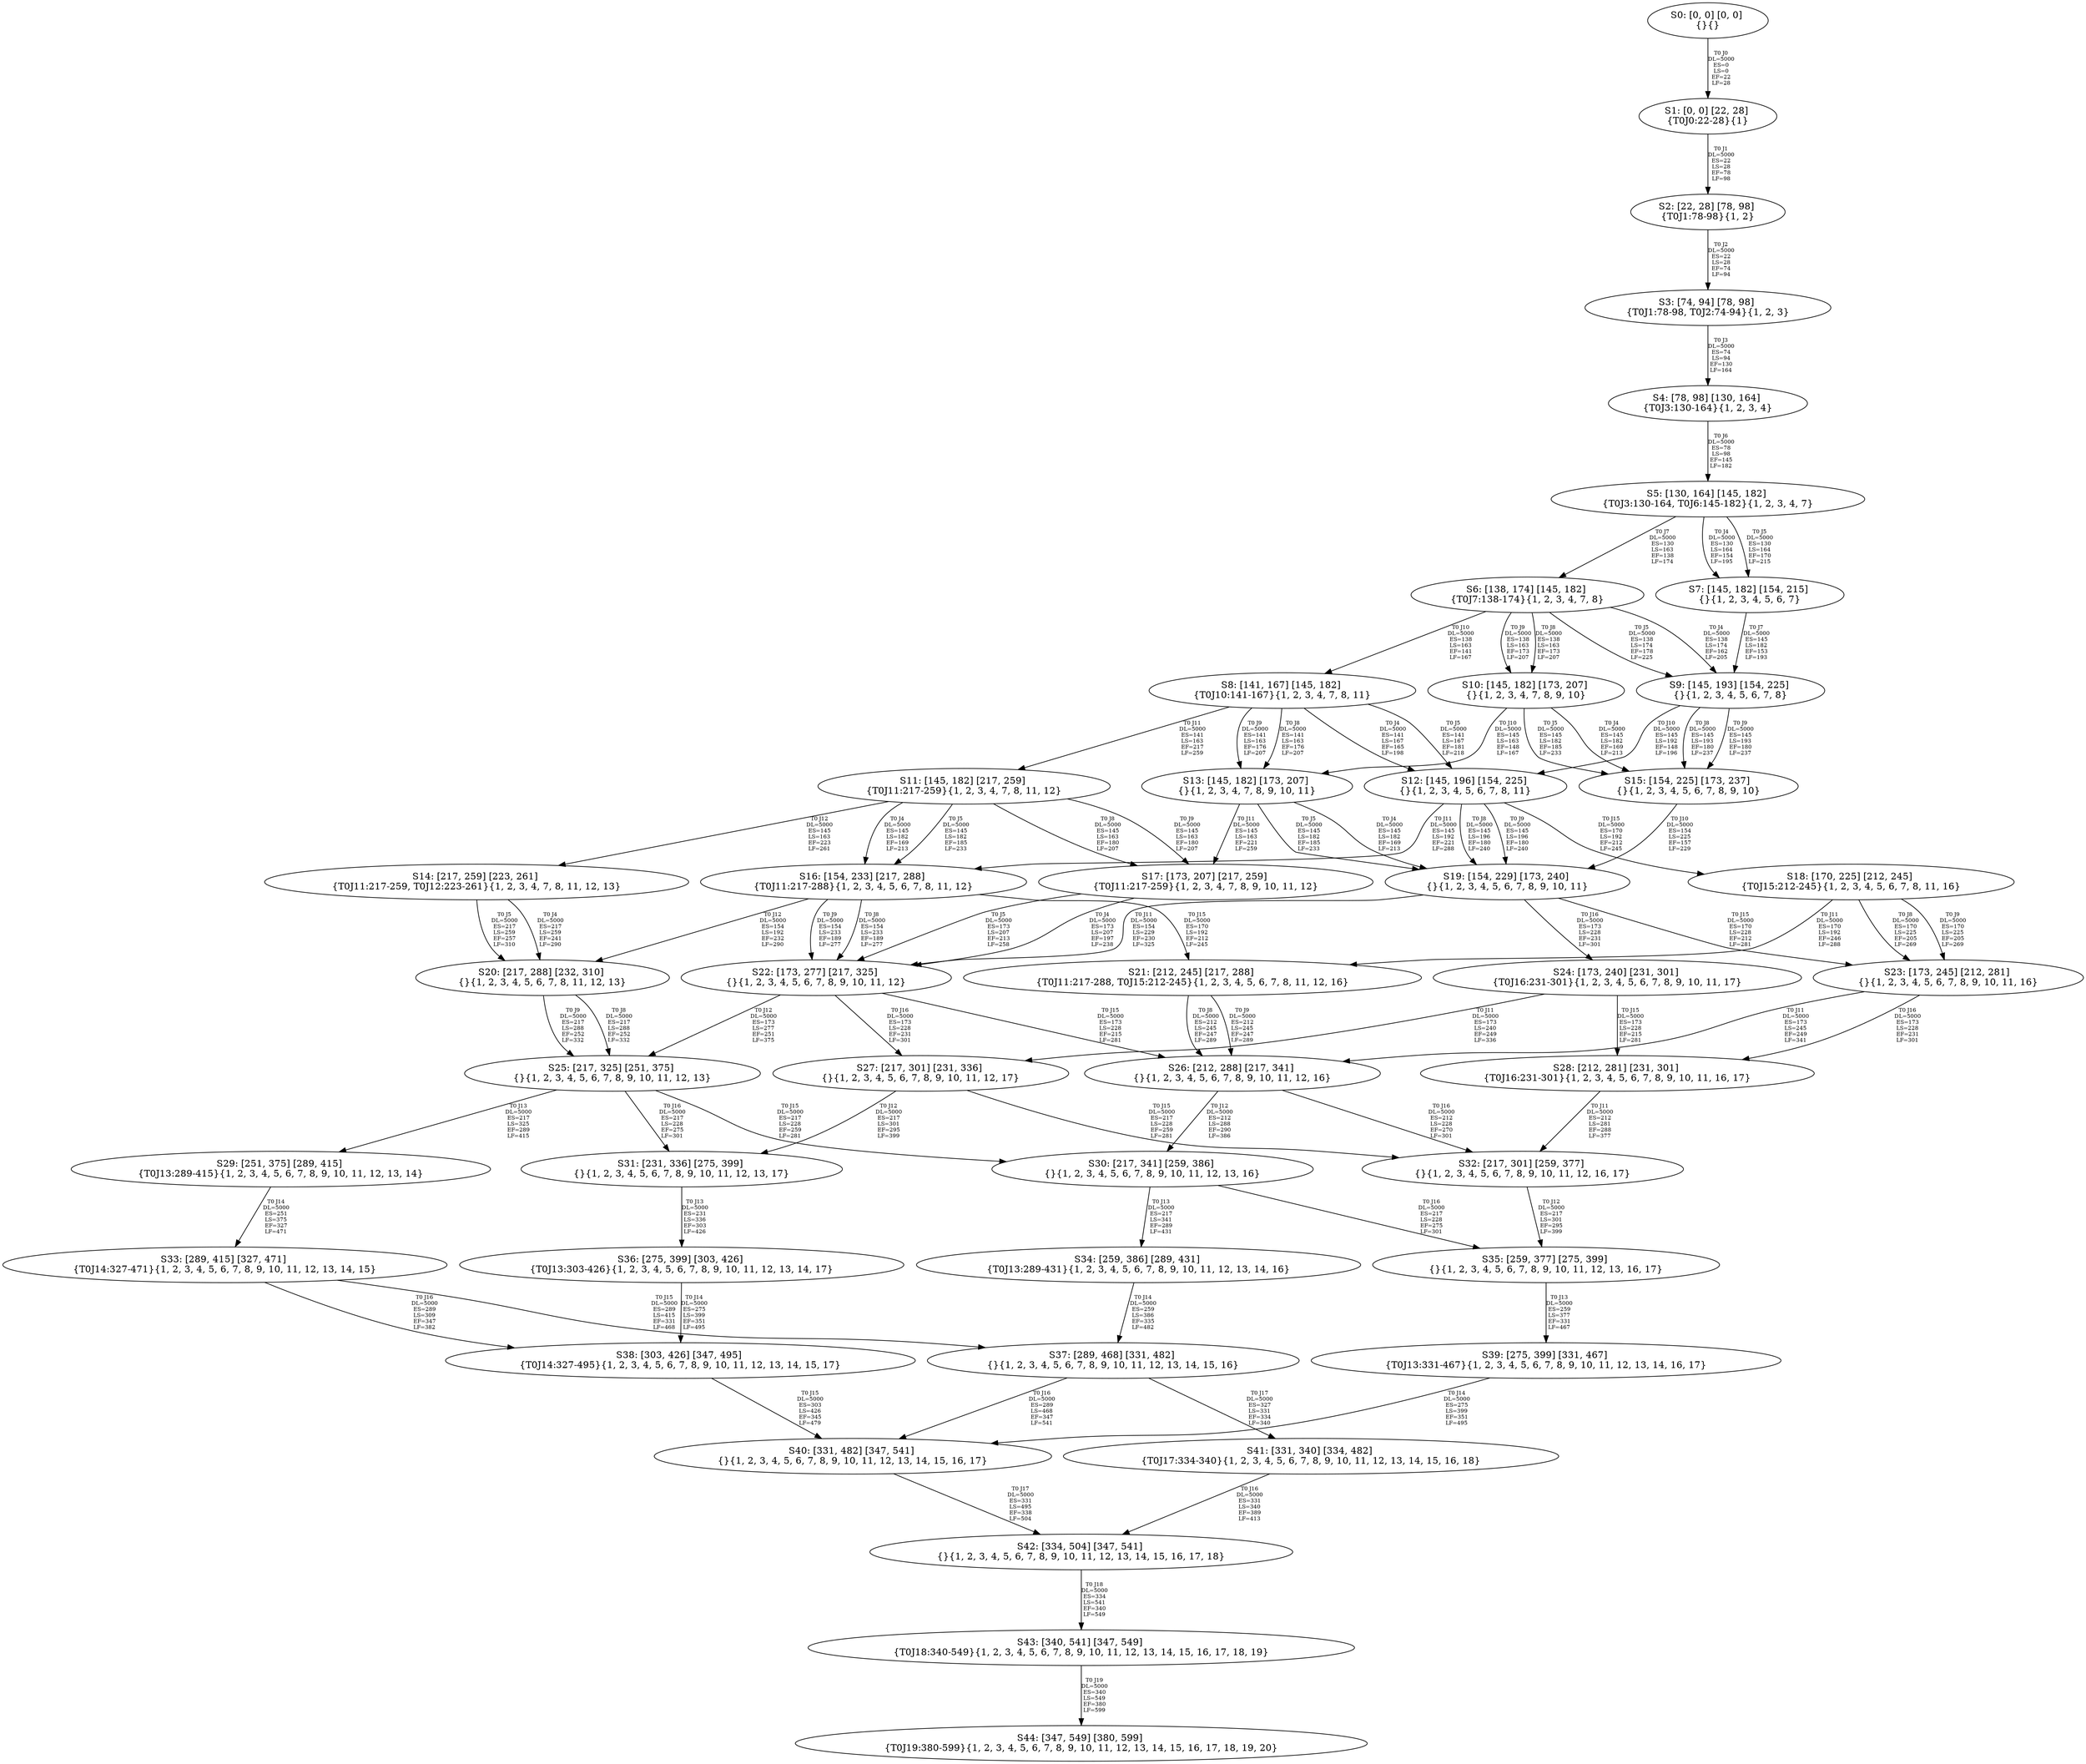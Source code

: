 digraph {
	S0[label="S0: [0, 0] [0, 0] \n{}{}"];
	S1[label="S1: [0, 0] [22, 28] \n{T0J0:22-28}{1}"];
	S2[label="S2: [22, 28] [78, 98] \n{T0J1:78-98}{1, 2}"];
	S3[label="S3: [74, 94] [78, 98] \n{T0J1:78-98, T0J2:74-94}{1, 2, 3}"];
	S4[label="S4: [78, 98] [130, 164] \n{T0J3:130-164}{1, 2, 3, 4}"];
	S5[label="S5: [130, 164] [145, 182] \n{T0J3:130-164, T0J6:145-182}{1, 2, 3, 4, 7}"];
	S6[label="S6: [138, 174] [145, 182] \n{T0J7:138-174}{1, 2, 3, 4, 7, 8}"];
	S7[label="S7: [145, 182] [154, 215] \n{}{1, 2, 3, 4, 5, 6, 7}"];
	S8[label="S8: [141, 167] [145, 182] \n{T0J10:141-167}{1, 2, 3, 4, 7, 8, 11}"];
	S9[label="S9: [145, 193] [154, 225] \n{}{1, 2, 3, 4, 5, 6, 7, 8}"];
	S10[label="S10: [145, 182] [173, 207] \n{}{1, 2, 3, 4, 7, 8, 9, 10}"];
	S11[label="S11: [145, 182] [217, 259] \n{T0J11:217-259}{1, 2, 3, 4, 7, 8, 11, 12}"];
	S12[label="S12: [145, 196] [154, 225] \n{}{1, 2, 3, 4, 5, 6, 7, 8, 11}"];
	S13[label="S13: [145, 182] [173, 207] \n{}{1, 2, 3, 4, 7, 8, 9, 10, 11}"];
	S14[label="S14: [217, 259] [223, 261] \n{T0J11:217-259, T0J12:223-261}{1, 2, 3, 4, 7, 8, 11, 12, 13}"];
	S15[label="S15: [154, 225] [173, 237] \n{}{1, 2, 3, 4, 5, 6, 7, 8, 9, 10}"];
	S16[label="S16: [154, 233] [217, 288] \n{T0J11:217-288}{1, 2, 3, 4, 5, 6, 7, 8, 11, 12}"];
	S17[label="S17: [173, 207] [217, 259] \n{T0J11:217-259}{1, 2, 3, 4, 7, 8, 9, 10, 11, 12}"];
	S18[label="S18: [170, 225] [212, 245] \n{T0J15:212-245}{1, 2, 3, 4, 5, 6, 7, 8, 11, 16}"];
	S19[label="S19: [154, 229] [173, 240] \n{}{1, 2, 3, 4, 5, 6, 7, 8, 9, 10, 11}"];
	S20[label="S20: [217, 288] [232, 310] \n{}{1, 2, 3, 4, 5, 6, 7, 8, 11, 12, 13}"];
	S21[label="S21: [212, 245] [217, 288] \n{T0J11:217-288, T0J15:212-245}{1, 2, 3, 4, 5, 6, 7, 8, 11, 12, 16}"];
	S22[label="S22: [173, 277] [217, 325] \n{}{1, 2, 3, 4, 5, 6, 7, 8, 9, 10, 11, 12}"];
	S23[label="S23: [173, 245] [212, 281] \n{}{1, 2, 3, 4, 5, 6, 7, 8, 9, 10, 11, 16}"];
	S24[label="S24: [173, 240] [231, 301] \n{T0J16:231-301}{1, 2, 3, 4, 5, 6, 7, 8, 9, 10, 11, 17}"];
	S25[label="S25: [217, 325] [251, 375] \n{}{1, 2, 3, 4, 5, 6, 7, 8, 9, 10, 11, 12, 13}"];
	S26[label="S26: [212, 288] [217, 341] \n{}{1, 2, 3, 4, 5, 6, 7, 8, 9, 10, 11, 12, 16}"];
	S27[label="S27: [217, 301] [231, 336] \n{}{1, 2, 3, 4, 5, 6, 7, 8, 9, 10, 11, 12, 17}"];
	S28[label="S28: [212, 281] [231, 301] \n{T0J16:231-301}{1, 2, 3, 4, 5, 6, 7, 8, 9, 10, 11, 16, 17}"];
	S29[label="S29: [251, 375] [289, 415] \n{T0J13:289-415}{1, 2, 3, 4, 5, 6, 7, 8, 9, 10, 11, 12, 13, 14}"];
	S30[label="S30: [217, 341] [259, 386] \n{}{1, 2, 3, 4, 5, 6, 7, 8, 9, 10, 11, 12, 13, 16}"];
	S31[label="S31: [231, 336] [275, 399] \n{}{1, 2, 3, 4, 5, 6, 7, 8, 9, 10, 11, 12, 13, 17}"];
	S32[label="S32: [217, 301] [259, 377] \n{}{1, 2, 3, 4, 5, 6, 7, 8, 9, 10, 11, 12, 16, 17}"];
	S33[label="S33: [289, 415] [327, 471] \n{T0J14:327-471}{1, 2, 3, 4, 5, 6, 7, 8, 9, 10, 11, 12, 13, 14, 15}"];
	S34[label="S34: [259, 386] [289, 431] \n{T0J13:289-431}{1, 2, 3, 4, 5, 6, 7, 8, 9, 10, 11, 12, 13, 14, 16}"];
	S35[label="S35: [259, 377] [275, 399] \n{}{1, 2, 3, 4, 5, 6, 7, 8, 9, 10, 11, 12, 13, 16, 17}"];
	S36[label="S36: [275, 399] [303, 426] \n{T0J13:303-426}{1, 2, 3, 4, 5, 6, 7, 8, 9, 10, 11, 12, 13, 14, 17}"];
	S37[label="S37: [289, 468] [331, 482] \n{}{1, 2, 3, 4, 5, 6, 7, 8, 9, 10, 11, 12, 13, 14, 15, 16}"];
	S38[label="S38: [303, 426] [347, 495] \n{T0J14:327-495}{1, 2, 3, 4, 5, 6, 7, 8, 9, 10, 11, 12, 13, 14, 15, 17}"];
	S39[label="S39: [275, 399] [331, 467] \n{T0J13:331-467}{1, 2, 3, 4, 5, 6, 7, 8, 9, 10, 11, 12, 13, 14, 16, 17}"];
	S40[label="S40: [331, 482] [347, 541] \n{}{1, 2, 3, 4, 5, 6, 7, 8, 9, 10, 11, 12, 13, 14, 15, 16, 17}"];
	S41[label="S41: [331, 340] [334, 482] \n{T0J17:334-340}{1, 2, 3, 4, 5, 6, 7, 8, 9, 10, 11, 12, 13, 14, 15, 16, 18}"];
	S42[label="S42: [334, 504] [347, 541] \n{}{1, 2, 3, 4, 5, 6, 7, 8, 9, 10, 11, 12, 13, 14, 15, 16, 17, 18}"];
	S43[label="S43: [340, 541] [347, 549] \n{T0J18:340-549}{1, 2, 3, 4, 5, 6, 7, 8, 9, 10, 11, 12, 13, 14, 15, 16, 17, 18, 19}"];
	S44[label="S44: [347, 549] [380, 599] \n{T0J19:380-599}{1, 2, 3, 4, 5, 6, 7, 8, 9, 10, 11, 12, 13, 14, 15, 16, 17, 18, 19, 20}"];
	S0 -> S1[label="T0 J0\nDL=5000\nES=0\nLS=0\nEF=22\nLF=28",fontsize=8];
	S1 -> S2[label="T0 J1\nDL=5000\nES=22\nLS=28\nEF=78\nLF=98",fontsize=8];
	S2 -> S3[label="T0 J2\nDL=5000\nES=22\nLS=28\nEF=74\nLF=94",fontsize=8];
	S3 -> S4[label="T0 J3\nDL=5000\nES=74\nLS=94\nEF=130\nLF=164",fontsize=8];
	S4 -> S5[label="T0 J6\nDL=5000\nES=78\nLS=98\nEF=145\nLF=182",fontsize=8];
	S5 -> S7[label="T0 J4\nDL=5000\nES=130\nLS=164\nEF=154\nLF=195",fontsize=8];
	S5 -> S7[label="T0 J5\nDL=5000\nES=130\nLS=164\nEF=170\nLF=215",fontsize=8];
	S5 -> S6[label="T0 J7\nDL=5000\nES=130\nLS=163\nEF=138\nLF=174",fontsize=8];
	S6 -> S9[label="T0 J4\nDL=5000\nES=138\nLS=174\nEF=162\nLF=205",fontsize=8];
	S6 -> S9[label="T0 J5\nDL=5000\nES=138\nLS=174\nEF=178\nLF=225",fontsize=8];
	S6 -> S10[label="T0 J8\nDL=5000\nES=138\nLS=163\nEF=173\nLF=207",fontsize=8];
	S6 -> S10[label="T0 J9\nDL=5000\nES=138\nLS=163\nEF=173\nLF=207",fontsize=8];
	S6 -> S8[label="T0 J10\nDL=5000\nES=138\nLS=163\nEF=141\nLF=167",fontsize=8];
	S7 -> S9[label="T0 J7\nDL=5000\nES=145\nLS=182\nEF=153\nLF=193",fontsize=8];
	S8 -> S12[label="T0 J4\nDL=5000\nES=141\nLS=167\nEF=165\nLF=198",fontsize=8];
	S8 -> S12[label="T0 J5\nDL=5000\nES=141\nLS=167\nEF=181\nLF=218",fontsize=8];
	S8 -> S13[label="T0 J8\nDL=5000\nES=141\nLS=163\nEF=176\nLF=207",fontsize=8];
	S8 -> S13[label="T0 J9\nDL=5000\nES=141\nLS=163\nEF=176\nLF=207",fontsize=8];
	S8 -> S11[label="T0 J11\nDL=5000\nES=141\nLS=163\nEF=217\nLF=259",fontsize=8];
	S9 -> S15[label="T0 J8\nDL=5000\nES=145\nLS=193\nEF=180\nLF=237",fontsize=8];
	S9 -> S15[label="T0 J9\nDL=5000\nES=145\nLS=193\nEF=180\nLF=237",fontsize=8];
	S9 -> S12[label="T0 J10\nDL=5000\nES=145\nLS=192\nEF=148\nLF=196",fontsize=8];
	S10 -> S15[label="T0 J4\nDL=5000\nES=145\nLS=182\nEF=169\nLF=213",fontsize=8];
	S10 -> S15[label="T0 J5\nDL=5000\nES=145\nLS=182\nEF=185\nLF=233",fontsize=8];
	S10 -> S13[label="T0 J10\nDL=5000\nES=145\nLS=163\nEF=148\nLF=167",fontsize=8];
	S11 -> S16[label="T0 J4\nDL=5000\nES=145\nLS=182\nEF=169\nLF=213",fontsize=8];
	S11 -> S16[label="T0 J5\nDL=5000\nES=145\nLS=182\nEF=185\nLF=233",fontsize=8];
	S11 -> S17[label="T0 J8\nDL=5000\nES=145\nLS=163\nEF=180\nLF=207",fontsize=8];
	S11 -> S17[label="T0 J9\nDL=5000\nES=145\nLS=163\nEF=180\nLF=207",fontsize=8];
	S11 -> S14[label="T0 J12\nDL=5000\nES=145\nLS=163\nEF=223\nLF=261",fontsize=8];
	S12 -> S19[label="T0 J8\nDL=5000\nES=145\nLS=196\nEF=180\nLF=240",fontsize=8];
	S12 -> S19[label="T0 J9\nDL=5000\nES=145\nLS=196\nEF=180\nLF=240",fontsize=8];
	S12 -> S16[label="T0 J11\nDL=5000\nES=145\nLS=192\nEF=221\nLF=288",fontsize=8];
	S12 -> S18[label="T0 J15\nDL=5000\nES=170\nLS=192\nEF=212\nLF=245",fontsize=8];
	S13 -> S19[label="T0 J4\nDL=5000\nES=145\nLS=182\nEF=169\nLF=213",fontsize=8];
	S13 -> S19[label="T0 J5\nDL=5000\nES=145\nLS=182\nEF=185\nLF=233",fontsize=8];
	S13 -> S17[label="T0 J11\nDL=5000\nES=145\nLS=163\nEF=221\nLF=259",fontsize=8];
	S14 -> S20[label="T0 J4\nDL=5000\nES=217\nLS=259\nEF=241\nLF=290",fontsize=8];
	S14 -> S20[label="T0 J5\nDL=5000\nES=217\nLS=259\nEF=257\nLF=310",fontsize=8];
	S15 -> S19[label="T0 J10\nDL=5000\nES=154\nLS=225\nEF=157\nLF=229",fontsize=8];
	S16 -> S22[label="T0 J8\nDL=5000\nES=154\nLS=233\nEF=189\nLF=277",fontsize=8];
	S16 -> S22[label="T0 J9\nDL=5000\nES=154\nLS=233\nEF=189\nLF=277",fontsize=8];
	S16 -> S20[label="T0 J12\nDL=5000\nES=154\nLS=192\nEF=232\nLF=290",fontsize=8];
	S16 -> S21[label="T0 J15\nDL=5000\nES=170\nLS=192\nEF=212\nLF=245",fontsize=8];
	S17 -> S22[label="T0 J4\nDL=5000\nES=173\nLS=207\nEF=197\nLF=238",fontsize=8];
	S17 -> S22[label="T0 J5\nDL=5000\nES=173\nLS=207\nEF=213\nLF=258",fontsize=8];
	S18 -> S23[label="T0 J8\nDL=5000\nES=170\nLS=225\nEF=205\nLF=269",fontsize=8];
	S18 -> S23[label="T0 J9\nDL=5000\nES=170\nLS=225\nEF=205\nLF=269",fontsize=8];
	S18 -> S21[label="T0 J11\nDL=5000\nES=170\nLS=192\nEF=246\nLF=288",fontsize=8];
	S19 -> S22[label="T0 J11\nDL=5000\nES=154\nLS=229\nEF=230\nLF=325",fontsize=8];
	S19 -> S23[label="T0 J15\nDL=5000\nES=170\nLS=228\nEF=212\nLF=281",fontsize=8];
	S19 -> S24[label="T0 J16\nDL=5000\nES=173\nLS=228\nEF=231\nLF=301",fontsize=8];
	S20 -> S25[label="T0 J8\nDL=5000\nES=217\nLS=288\nEF=252\nLF=332",fontsize=8];
	S20 -> S25[label="T0 J9\nDL=5000\nES=217\nLS=288\nEF=252\nLF=332",fontsize=8];
	S21 -> S26[label="T0 J8\nDL=5000\nES=212\nLS=245\nEF=247\nLF=289",fontsize=8];
	S21 -> S26[label="T0 J9\nDL=5000\nES=212\nLS=245\nEF=247\nLF=289",fontsize=8];
	S22 -> S25[label="T0 J12\nDL=5000\nES=173\nLS=277\nEF=251\nLF=375",fontsize=8];
	S22 -> S26[label="T0 J15\nDL=5000\nES=173\nLS=228\nEF=215\nLF=281",fontsize=8];
	S22 -> S27[label="T0 J16\nDL=5000\nES=173\nLS=228\nEF=231\nLF=301",fontsize=8];
	S23 -> S26[label="T0 J11\nDL=5000\nES=173\nLS=245\nEF=249\nLF=341",fontsize=8];
	S23 -> S28[label="T0 J16\nDL=5000\nES=173\nLS=228\nEF=231\nLF=301",fontsize=8];
	S24 -> S27[label="T0 J11\nDL=5000\nES=173\nLS=240\nEF=249\nLF=336",fontsize=8];
	S24 -> S28[label="T0 J15\nDL=5000\nES=173\nLS=228\nEF=215\nLF=281",fontsize=8];
	S25 -> S29[label="T0 J13\nDL=5000\nES=217\nLS=325\nEF=289\nLF=415",fontsize=8];
	S25 -> S30[label="T0 J15\nDL=5000\nES=217\nLS=228\nEF=259\nLF=281",fontsize=8];
	S25 -> S31[label="T0 J16\nDL=5000\nES=217\nLS=228\nEF=275\nLF=301",fontsize=8];
	S26 -> S30[label="T0 J12\nDL=5000\nES=212\nLS=288\nEF=290\nLF=386",fontsize=8];
	S26 -> S32[label="T0 J16\nDL=5000\nES=212\nLS=228\nEF=270\nLF=301",fontsize=8];
	S27 -> S31[label="T0 J12\nDL=5000\nES=217\nLS=301\nEF=295\nLF=399",fontsize=8];
	S27 -> S32[label="T0 J15\nDL=5000\nES=217\nLS=228\nEF=259\nLF=281",fontsize=8];
	S28 -> S32[label="T0 J11\nDL=5000\nES=212\nLS=281\nEF=288\nLF=377",fontsize=8];
	S29 -> S33[label="T0 J14\nDL=5000\nES=251\nLS=375\nEF=327\nLF=471",fontsize=8];
	S30 -> S34[label="T0 J13\nDL=5000\nES=217\nLS=341\nEF=289\nLF=431",fontsize=8];
	S30 -> S35[label="T0 J16\nDL=5000\nES=217\nLS=228\nEF=275\nLF=301",fontsize=8];
	S31 -> S36[label="T0 J13\nDL=5000\nES=231\nLS=336\nEF=303\nLF=426",fontsize=8];
	S32 -> S35[label="T0 J12\nDL=5000\nES=217\nLS=301\nEF=295\nLF=399",fontsize=8];
	S33 -> S37[label="T0 J15\nDL=5000\nES=289\nLS=415\nEF=331\nLF=468",fontsize=8];
	S33 -> S38[label="T0 J16\nDL=5000\nES=289\nLS=309\nEF=347\nLF=382",fontsize=8];
	S34 -> S37[label="T0 J14\nDL=5000\nES=259\nLS=386\nEF=335\nLF=482",fontsize=8];
	S35 -> S39[label="T0 J13\nDL=5000\nES=259\nLS=377\nEF=331\nLF=467",fontsize=8];
	S36 -> S38[label="T0 J14\nDL=5000\nES=275\nLS=399\nEF=351\nLF=495",fontsize=8];
	S37 -> S40[label="T0 J16\nDL=5000\nES=289\nLS=468\nEF=347\nLF=541",fontsize=8];
	S37 -> S41[label="T0 J17\nDL=5000\nES=327\nLS=331\nEF=334\nLF=340",fontsize=8];
	S38 -> S40[label="T0 J15\nDL=5000\nES=303\nLS=426\nEF=345\nLF=479",fontsize=8];
	S39 -> S40[label="T0 J14\nDL=5000\nES=275\nLS=399\nEF=351\nLF=495",fontsize=8];
	S40 -> S42[label="T0 J17\nDL=5000\nES=331\nLS=495\nEF=338\nLF=504",fontsize=8];
	S41 -> S42[label="T0 J16\nDL=5000\nES=331\nLS=340\nEF=389\nLF=413",fontsize=8];
	S42 -> S43[label="T0 J18\nDL=5000\nES=334\nLS=541\nEF=340\nLF=549",fontsize=8];
	S43 -> S44[label="T0 J19\nDL=5000\nES=340\nLS=549\nEF=380\nLF=599",fontsize=8];
}
